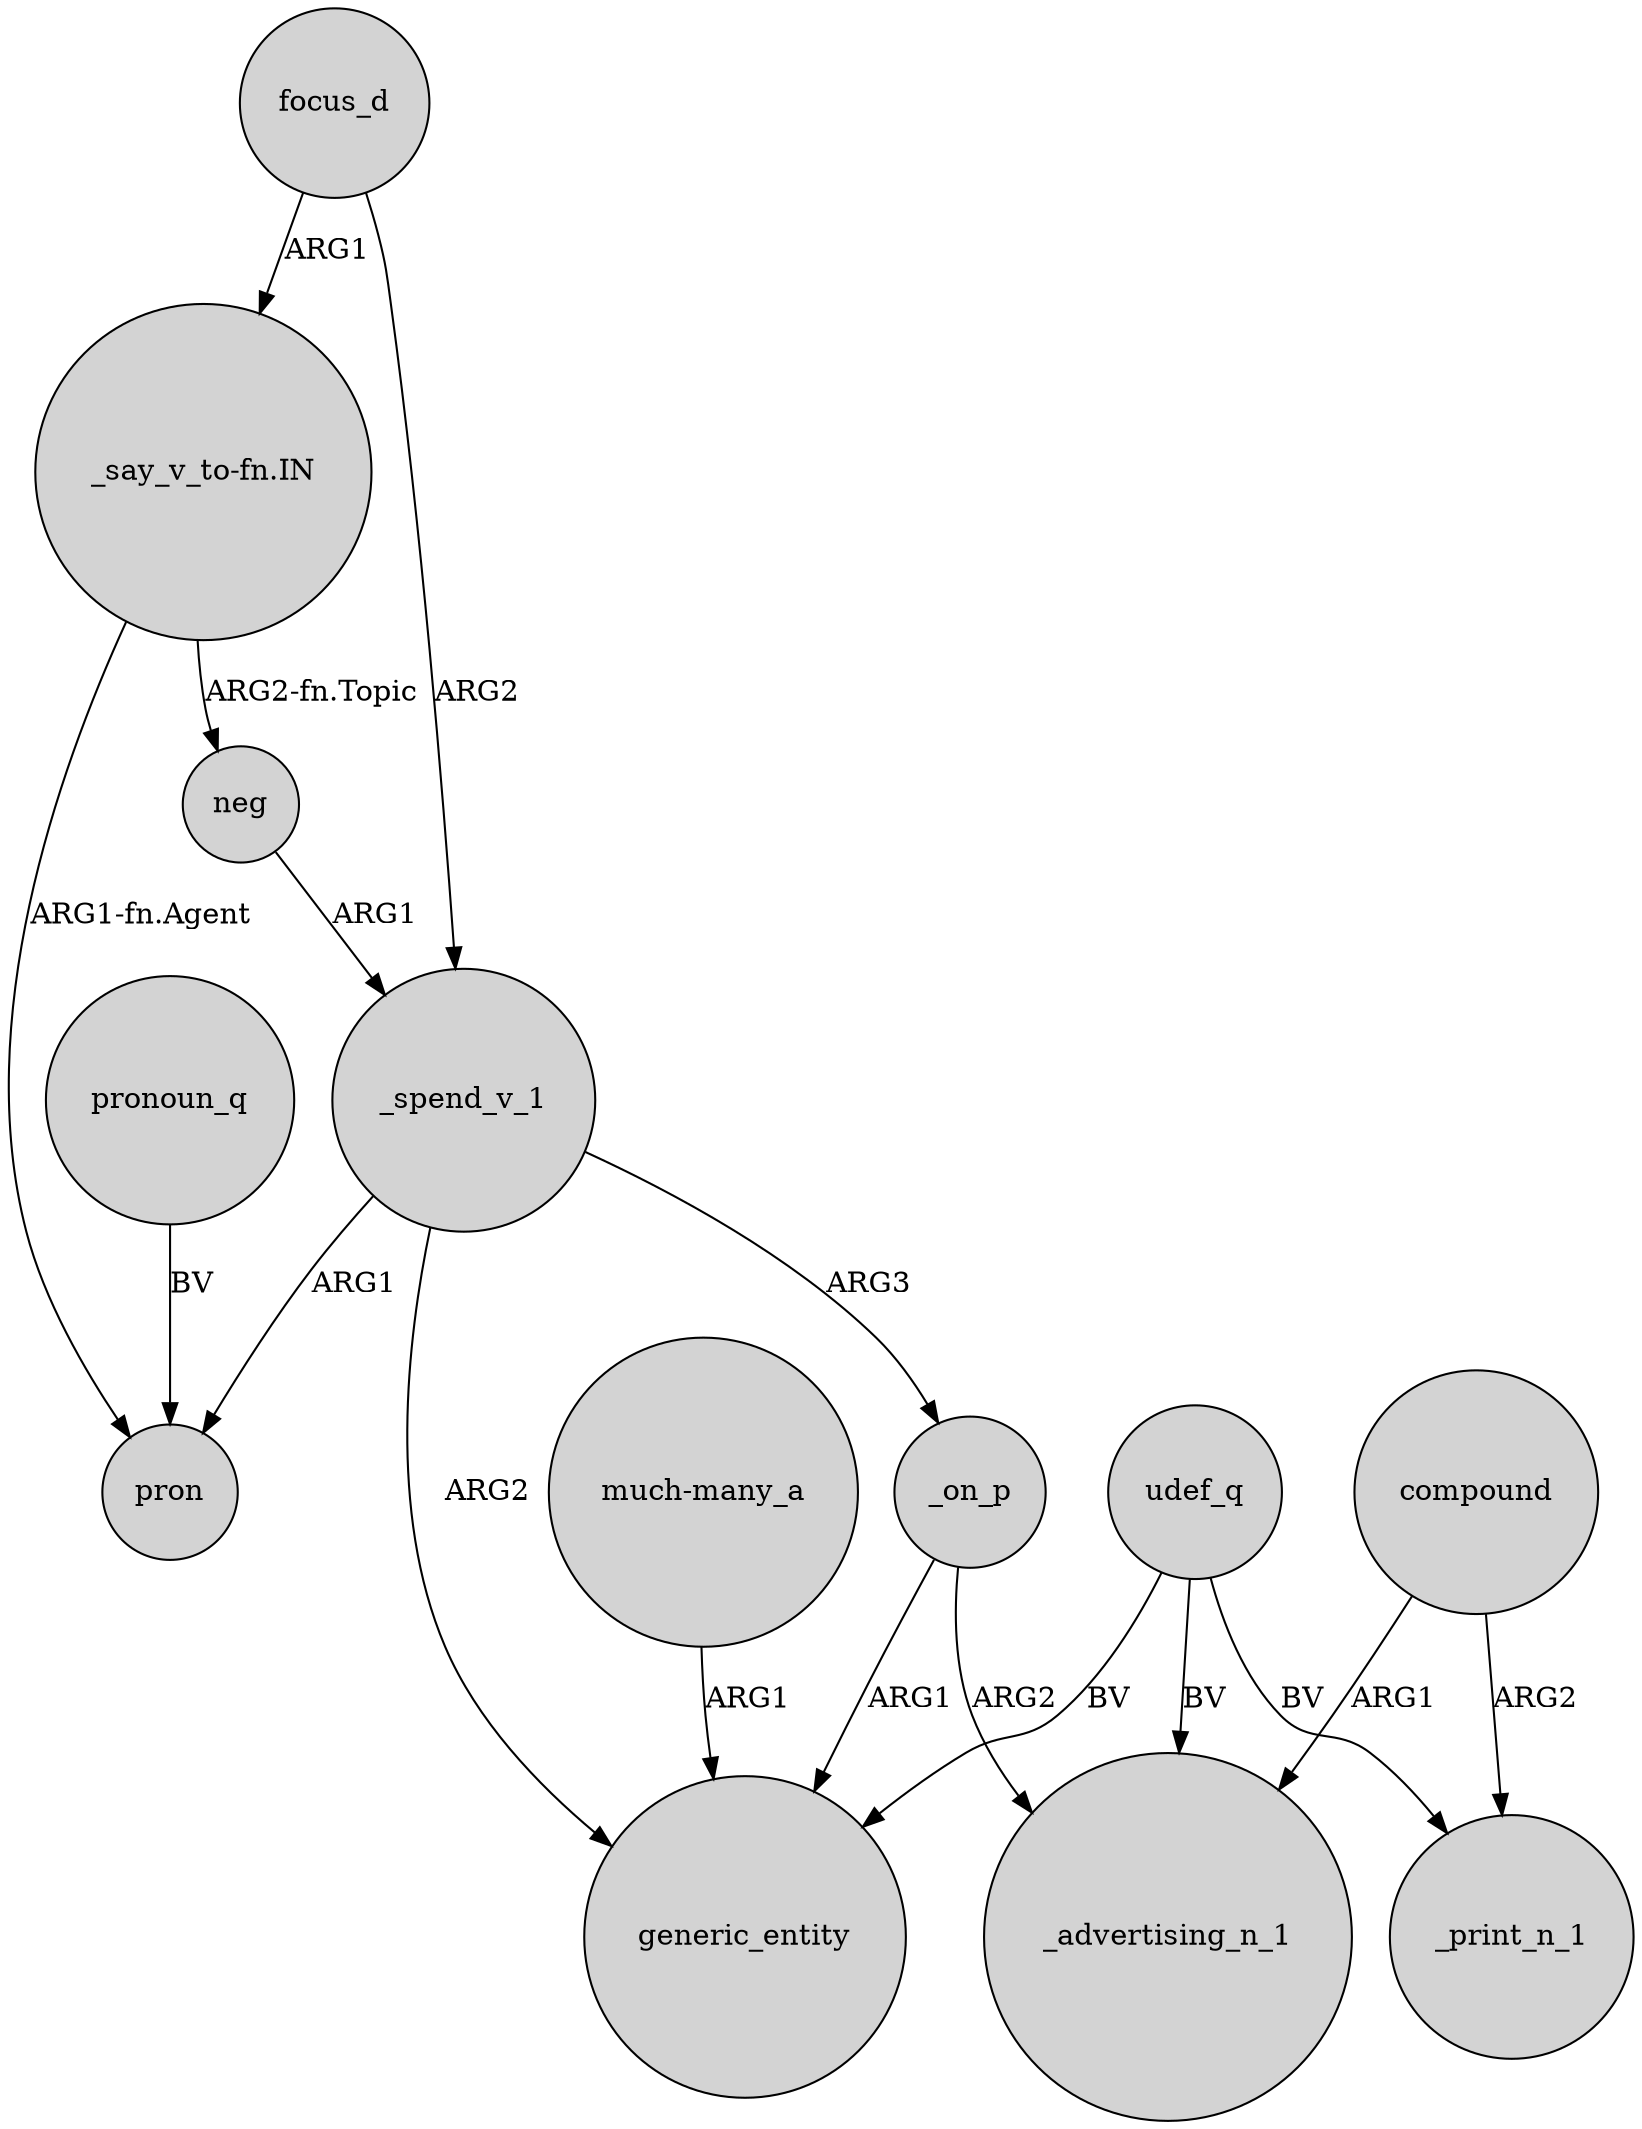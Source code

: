 digraph {
	node [shape=circle style=filled]
	_on_p -> generic_entity [label=ARG1]
	"_say_v_to-fn.IN" -> neg [label="ARG2-fn.Topic"]
	_spend_v_1 -> pron [label=ARG1]
	udef_q -> generic_entity [label=BV]
	_on_p -> _advertising_n_1 [label=ARG2]
	compound -> _print_n_1 [label=ARG2]
	focus_d -> _spend_v_1 [label=ARG2]
	udef_q -> _print_n_1 [label=BV]
	focus_d -> "_say_v_to-fn.IN" [label=ARG1]
	"much-many_a" -> generic_entity [label=ARG1]
	compound -> _advertising_n_1 [label=ARG1]
	_spend_v_1 -> _on_p [label=ARG3]
	_spend_v_1 -> generic_entity [label=ARG2]
	neg -> _spend_v_1 [label=ARG1]
	udef_q -> _advertising_n_1 [label=BV]
	"_say_v_to-fn.IN" -> pron [label="ARG1-fn.Agent"]
	pronoun_q -> pron [label=BV]
}
